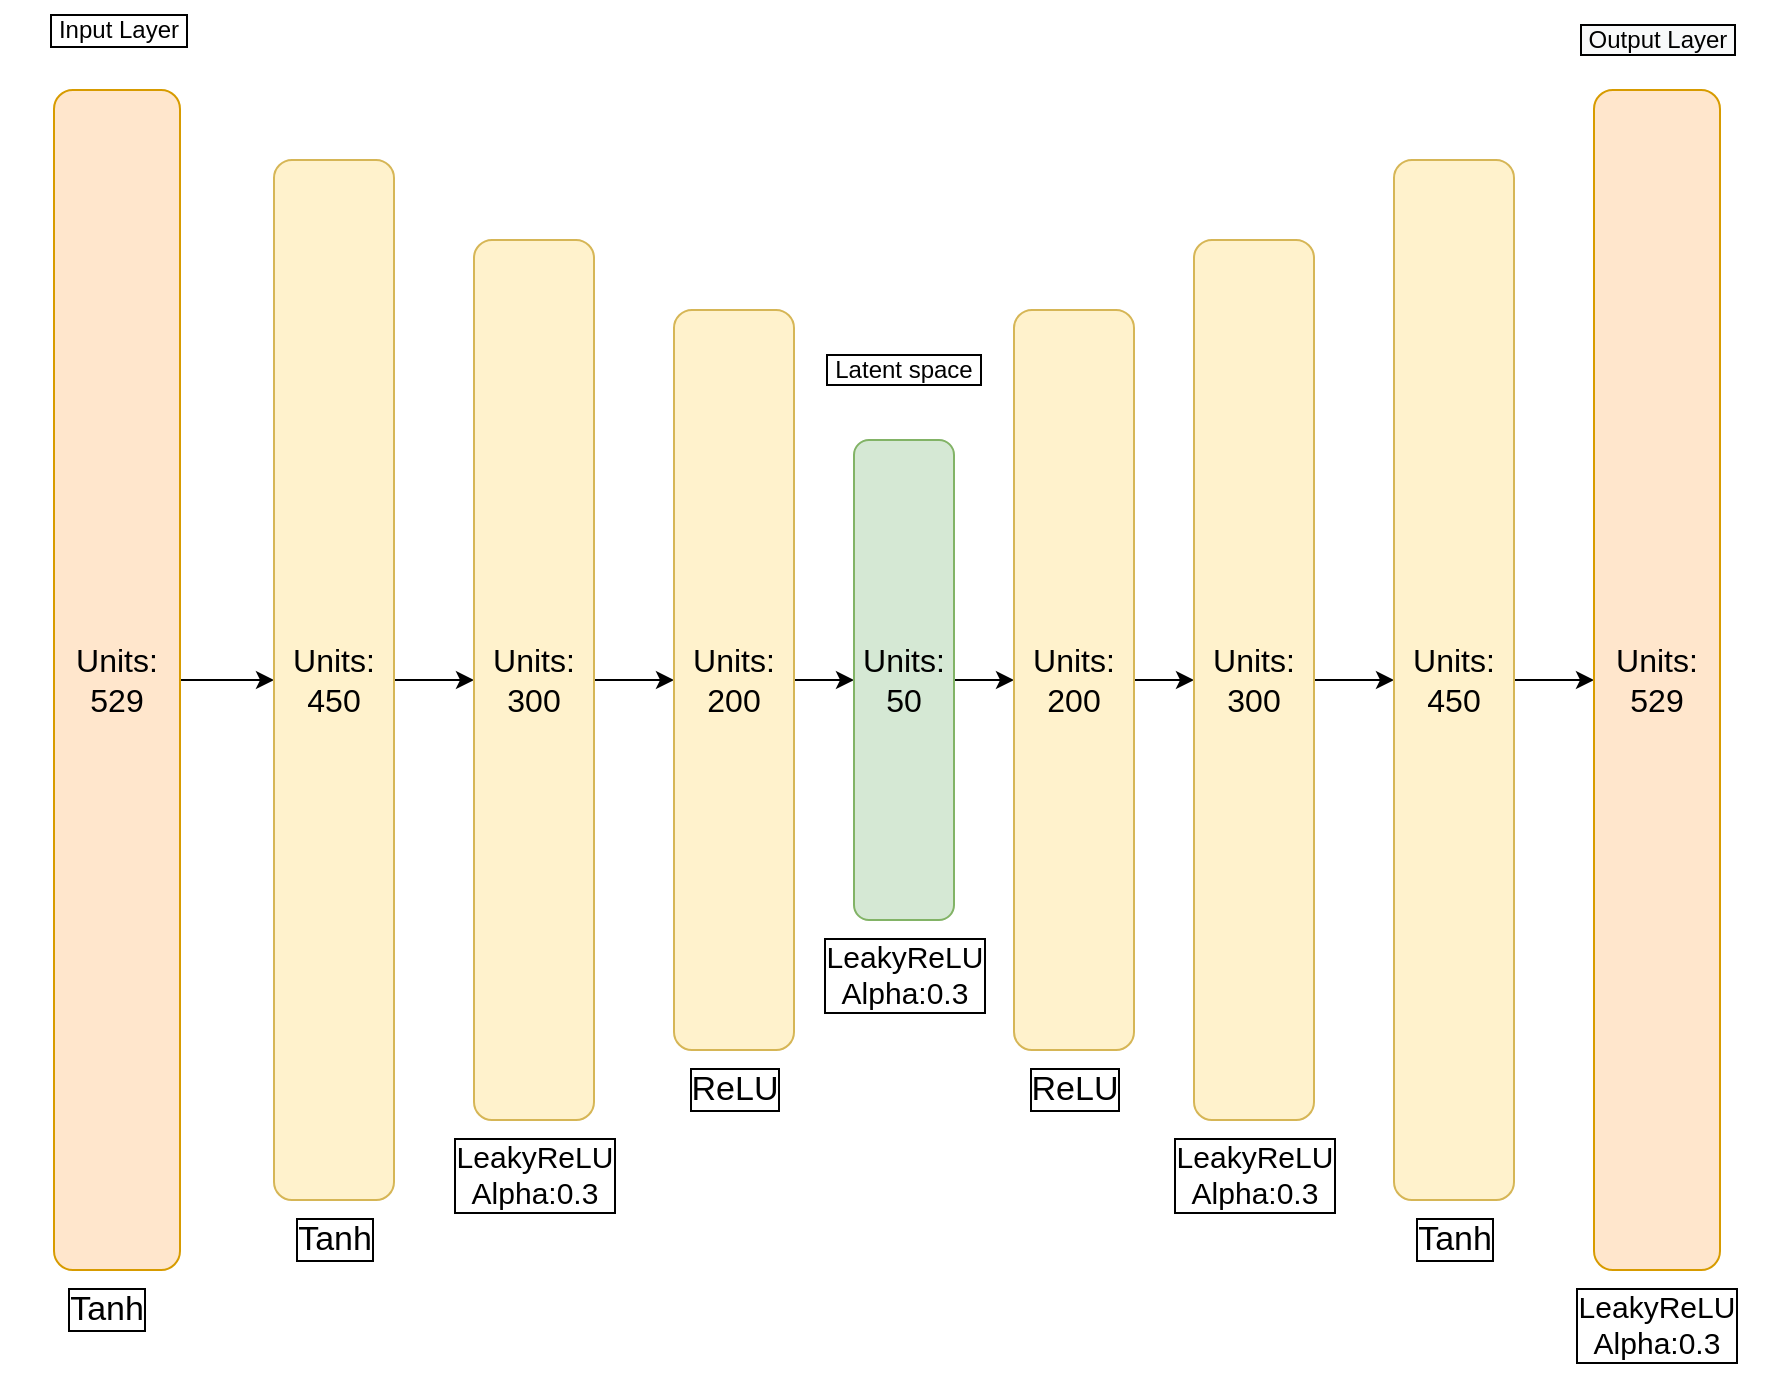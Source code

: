 <mxfile version="20.2.8" type="device"><diagram id="eeNLC_FZRFjs2LcpyUSE" name="Page-1"><mxGraphModel dx="2893" dy="1069" grid="1" gridSize="10" guides="1" tooltips="1" connect="1" arrows="1" fold="1" page="1" pageScale="1" pageWidth="827" pageHeight="1169" math="0" shadow="0"><root><mxCell id="0"/><mxCell id="1" parent="0"/><mxCell id="gNznSO27p1aVyT7bd54U-3" value="" style="edgeStyle=orthogonalEdgeStyle;rounded=0;orthogonalLoop=1;jettySize=auto;html=1;" edge="1" parent="1" source="gNznSO27p1aVyT7bd54U-1" target="gNznSO27p1aVyT7bd54U-2"><mxGeometry relative="1" as="geometry"/></mxCell><mxCell id="gNznSO27p1aVyT7bd54U-1" value="&lt;font style=&quot;font-size: 16px;&quot;&gt;Units: 529&lt;/font&gt;" style="rounded=1;whiteSpace=wrap;html=1;direction=south;fillColor=#ffe6cc;strokeColor=#d79b00;" vertex="1" parent="1"><mxGeometry x="-760" y="205" width="63" height="590" as="geometry"/></mxCell><mxCell id="gNznSO27p1aVyT7bd54U-5" value="" style="edgeStyle=orthogonalEdgeStyle;rounded=0;orthogonalLoop=1;jettySize=auto;html=1;" edge="1" parent="1" source="gNznSO27p1aVyT7bd54U-2" target="gNznSO27p1aVyT7bd54U-4"><mxGeometry relative="1" as="geometry"/></mxCell><mxCell id="gNznSO27p1aVyT7bd54U-2" value="&lt;font style=&quot;font-size: 16px;&quot;&gt;Units: 450&lt;/font&gt;" style="rounded=1;whiteSpace=wrap;html=1;direction=south;fillColor=#fff2cc;strokeColor=#d6b656;" vertex="1" parent="1"><mxGeometry x="-650" y="240" width="60" height="520" as="geometry"/></mxCell><mxCell id="gNznSO27p1aVyT7bd54U-7" value="" style="edgeStyle=orthogonalEdgeStyle;rounded=0;orthogonalLoop=1;jettySize=auto;html=1;" edge="1" parent="1" source="gNznSO27p1aVyT7bd54U-4" target="gNznSO27p1aVyT7bd54U-6"><mxGeometry relative="1" as="geometry"/></mxCell><mxCell id="gNznSO27p1aVyT7bd54U-4" value="&lt;font style=&quot;font-size: 16px;&quot;&gt;Units: 300&lt;/font&gt;" style="rounded=1;whiteSpace=wrap;html=1;direction=south;fillColor=#fff2cc;strokeColor=#d6b656;" vertex="1" parent="1"><mxGeometry x="-550" y="280" width="60" height="440" as="geometry"/></mxCell><mxCell id="gNznSO27p1aVyT7bd54U-9" value="" style="edgeStyle=orthogonalEdgeStyle;rounded=0;orthogonalLoop=1;jettySize=auto;html=1;" edge="1" parent="1" source="gNznSO27p1aVyT7bd54U-6" target="gNznSO27p1aVyT7bd54U-8"><mxGeometry relative="1" as="geometry"/></mxCell><mxCell id="gNznSO27p1aVyT7bd54U-6" value="&lt;font style=&quot;font-size: 16px;&quot;&gt;Units: 200&lt;/font&gt;" style="rounded=1;whiteSpace=wrap;html=1;direction=south;fillColor=#fff2cc;strokeColor=#d6b656;" vertex="1" parent="1"><mxGeometry x="-450" y="315" width="60" height="370" as="geometry"/></mxCell><mxCell id="gNznSO27p1aVyT7bd54U-13" style="edgeStyle=orthogonalEdgeStyle;rounded=0;orthogonalLoop=1;jettySize=auto;html=1;exitX=0.5;exitY=0;exitDx=0;exitDy=0;entryX=0.5;entryY=1;entryDx=0;entryDy=0;" edge="1" parent="1" source="gNznSO27p1aVyT7bd54U-8" target="gNznSO27p1aVyT7bd54U-11"><mxGeometry relative="1" as="geometry"/></mxCell><mxCell id="gNznSO27p1aVyT7bd54U-8" value="&lt;font style=&quot;font-size: 16px;&quot;&gt;Units: 50&lt;/font&gt;" style="rounded=1;whiteSpace=wrap;html=1;direction=south;fillColor=#d5e8d4;strokeColor=#82b366;" vertex="1" parent="1"><mxGeometry x="-360" y="380" width="50" height="240" as="geometry"/></mxCell><mxCell id="gNznSO27p1aVyT7bd54U-15" style="edgeStyle=orthogonalEdgeStyle;rounded=0;orthogonalLoop=1;jettySize=auto;html=1;exitX=0.5;exitY=0;exitDx=0;exitDy=0;entryX=0.5;entryY=1;entryDx=0;entryDy=0;" edge="1" parent="1" source="gNznSO27p1aVyT7bd54U-11" target="gNznSO27p1aVyT7bd54U-14"><mxGeometry relative="1" as="geometry"/></mxCell><mxCell id="gNznSO27p1aVyT7bd54U-11" value="&lt;font style=&quot;font-size: 16px;&quot;&gt;Units: 200&lt;/font&gt;" style="rounded=1;whiteSpace=wrap;html=1;direction=south;fillColor=#fff2cc;strokeColor=#d6b656;" vertex="1" parent="1"><mxGeometry x="-280" y="315" width="60" height="370" as="geometry"/></mxCell><mxCell id="gNznSO27p1aVyT7bd54U-17" style="edgeStyle=orthogonalEdgeStyle;rounded=0;orthogonalLoop=1;jettySize=auto;html=1;exitX=0.5;exitY=0;exitDx=0;exitDy=0;" edge="1" parent="1" source="gNznSO27p1aVyT7bd54U-14" target="gNznSO27p1aVyT7bd54U-16"><mxGeometry relative="1" as="geometry"/></mxCell><mxCell id="gNznSO27p1aVyT7bd54U-14" value="&lt;font style=&quot;font-size: 16px;&quot;&gt;Units: 300&lt;/font&gt;" style="rounded=1;whiteSpace=wrap;html=1;direction=south;fillColor=#fff2cc;strokeColor=#d6b656;" vertex="1" parent="1"><mxGeometry x="-190" y="280" width="60" height="440" as="geometry"/></mxCell><mxCell id="gNznSO27p1aVyT7bd54U-19" style="edgeStyle=orthogonalEdgeStyle;rounded=0;orthogonalLoop=1;jettySize=auto;html=1;exitX=0.5;exitY=0;exitDx=0;exitDy=0;entryX=0.5;entryY=1;entryDx=0;entryDy=0;" edge="1" parent="1" source="gNznSO27p1aVyT7bd54U-16" target="gNznSO27p1aVyT7bd54U-18"><mxGeometry relative="1" as="geometry"/></mxCell><mxCell id="gNznSO27p1aVyT7bd54U-16" value="&lt;font style=&quot;font-size: 16px;&quot;&gt;Units: 450&lt;/font&gt;" style="rounded=1;whiteSpace=wrap;html=1;direction=south;fillColor=#fff2cc;strokeColor=#d6b656;" vertex="1" parent="1"><mxGeometry x="-90" y="240" width="60" height="520" as="geometry"/></mxCell><mxCell id="gNznSO27p1aVyT7bd54U-18" value="&lt;font style=&quot;font-size: 16px;&quot;&gt;Units: 529&lt;/font&gt;" style="rounded=1;whiteSpace=wrap;html=1;direction=south;labelBorderColor=none;fillColor=#ffe6cc;strokeColor=#d79b00;" vertex="1" parent="1"><mxGeometry x="10" y="205" width="63" height="590" as="geometry"/></mxCell><mxCell id="gNznSO27p1aVyT7bd54U-20" value="&amp;nbsp;Input Layer&amp;nbsp;" style="text;html=1;align=center;verticalAlign=middle;resizable=0;points=[];autosize=1;strokeColor=none;fillColor=none;labelBorderColor=default;" vertex="1" parent="1"><mxGeometry x="-773.5" y="160" width="90" height="30" as="geometry"/></mxCell><mxCell id="gNznSO27p1aVyT7bd54U-21" value="&lt;span style=&quot;color: rgb(0, 0, 0); font-family: Helvetica; font-size: 12px; font-style: normal; font-variant-ligatures: normal; font-variant-caps: normal; font-weight: 400; letter-spacing: normal; orphans: 2; text-indent: 0px; text-transform: none; widows: 2; word-spacing: 0px; -webkit-text-stroke-width: 0px; background-color: rgb(248, 249, 250); text-decoration-thickness: initial; text-decoration-style: initial; text-decoration-color: initial; float: none; display: inline !important;&quot;&gt;&amp;nbsp;Output Layer&amp;nbsp;&lt;/span&gt;" style="text;whiteSpace=wrap;html=1;labelBorderColor=default;align=center;" vertex="1" parent="1"><mxGeometry x="-3.5" y="165" width="90" height="40" as="geometry"/></mxCell><mxCell id="gNznSO27p1aVyT7bd54U-22" value="&lt;div style=&quot;&quot;&gt;&lt;span style=&quot;background-color: initial;&quot;&gt;&amp;nbsp;Latent space&amp;nbsp;&lt;/span&gt;&lt;/div&gt;" style="text;whiteSpace=wrap;html=1;fontColor=#000000;align=center;labelBorderColor=default;" vertex="1" parent="1"><mxGeometry x="-380" y="330" width="90" height="40" as="geometry"/></mxCell><mxCell id="gNznSO27p1aVyT7bd54U-23" value="&lt;div style=&quot;font-size: 17px;&quot;&gt;&lt;span style=&quot;background-color: initial; font-size: 17px;&quot;&gt;Tanh&lt;/span&gt;&lt;/div&gt;" style="text;whiteSpace=wrap;html=1;fontColor=#000000;align=center;labelBorderColor=default;spacing=4;fontSize=17;" vertex="1" parent="1"><mxGeometry x="-787" y="795" width="107" height="55" as="geometry"/></mxCell><mxCell id="gNznSO27p1aVyT7bd54U-32" value="&lt;div style=&quot;font-size: 17px;&quot;&gt;&lt;span style=&quot;background-color: initial; font-size: 17px;&quot;&gt;Tanh&lt;/span&gt;&lt;/div&gt;" style="text;whiteSpace=wrap;html=1;fontColor=#000000;align=center;labelBorderColor=default;spacing=4;fontSize=17;" vertex="1" parent="1"><mxGeometry x="-673.5" y="760" width="107" height="55" as="geometry"/></mxCell><mxCell id="gNznSO27p1aVyT7bd54U-33" value="&lt;div style=&quot;font-size: 15px;&quot;&gt;LeakyReLU&lt;/div&gt;&lt;div style=&quot;font-size: 15px;&quot;&gt;Alpha:0.3&lt;/div&gt;" style="text;whiteSpace=wrap;html=1;fontColor=#000000;align=center;labelBorderColor=default;spacing=4;fontSize=15;" vertex="1" parent="1"><mxGeometry x="-573.5" y="720" width="107" height="55" as="geometry"/></mxCell><mxCell id="gNznSO27p1aVyT7bd54U-34" value="&lt;div style=&quot;font-size: 17px;&quot;&gt;&lt;span style=&quot;background-color: initial; font-size: 17px;&quot;&gt;ReLU&lt;/span&gt;&lt;/div&gt;" style="text;whiteSpace=wrap;html=1;fontColor=#000000;align=center;labelBorderColor=default;spacing=4;fontSize=17;" vertex="1" parent="1"><mxGeometry x="-473.5" y="685" width="107" height="55" as="geometry"/></mxCell><mxCell id="gNznSO27p1aVyT7bd54U-35" value="&lt;div style=&quot;font-size: 15px;&quot;&gt;LeakyReLU&lt;/div&gt;&lt;div style=&quot;font-size: 15px;&quot;&gt;Alpha:0.3&lt;/div&gt;" style="text;whiteSpace=wrap;html=1;fontColor=#000000;align=center;labelBorderColor=default;spacing=4;fontSize=15;" vertex="1" parent="1"><mxGeometry x="-388.5" y="620" width="107" height="55" as="geometry"/></mxCell><mxCell id="gNznSO27p1aVyT7bd54U-36" value="&lt;div style=&quot;font-size: 17px;&quot;&gt;&lt;span style=&quot;background-color: initial; font-size: 17px;&quot;&gt;ReLU&lt;/span&gt;&lt;/div&gt;" style="text;whiteSpace=wrap;html=1;fontColor=#000000;align=center;labelBorderColor=default;spacing=4;fontSize=17;" vertex="1" parent="1"><mxGeometry x="-303.5" y="685" width="107" height="55" as="geometry"/></mxCell><mxCell id="gNznSO27p1aVyT7bd54U-37" value="&lt;div style=&quot;font-size: 15px;&quot;&gt;LeakyReLU&lt;/div&gt;&lt;div style=&quot;font-size: 15px;&quot;&gt;Alpha:0.3&lt;/div&gt;" style="text;whiteSpace=wrap;html=1;fontColor=#000000;align=center;labelBorderColor=default;spacing=4;fontSize=15;" vertex="1" parent="1"><mxGeometry x="-213.5" y="720" width="107" height="55" as="geometry"/></mxCell><mxCell id="gNznSO27p1aVyT7bd54U-38" value="&lt;div style=&quot;font-size: 17px;&quot;&gt;&lt;span style=&quot;background-color: initial; font-size: 17px;&quot;&gt;Tanh&lt;/span&gt;&lt;/div&gt;" style="text;whiteSpace=wrap;html=1;fontColor=#000000;align=center;labelBorderColor=default;spacing=4;fontSize=17;" vertex="1" parent="1"><mxGeometry x="-113.5" y="760" width="107" height="55" as="geometry"/></mxCell><mxCell id="gNznSO27p1aVyT7bd54U-39" value="&lt;div style=&quot;font-size: 15px;&quot;&gt;LeakyReLU&lt;/div&gt;&lt;div style=&quot;font-size: 15px;&quot;&gt;Alpha:0.3&lt;/div&gt;" style="text;whiteSpace=wrap;html=1;fontColor=#000000;align=center;labelBorderColor=default;spacing=4;fontSize=15;" vertex="1" parent="1"><mxGeometry x="-12" y="795" width="107" height="55" as="geometry"/></mxCell></root></mxGraphModel></diagram></mxfile>